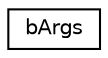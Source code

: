 digraph G
{
  edge [fontname="Helvetica",fontsize="10",labelfontname="Helvetica",labelfontsize="10"];
  node [fontname="Helvetica",fontsize="10",shape=record];
  rankdir=LR;
  Node1 [label="bArgs",height=0.2,width=0.4,color="black", fillcolor="white", style="filled",URL="$dd/d0a/structbArgs.html"];
}
